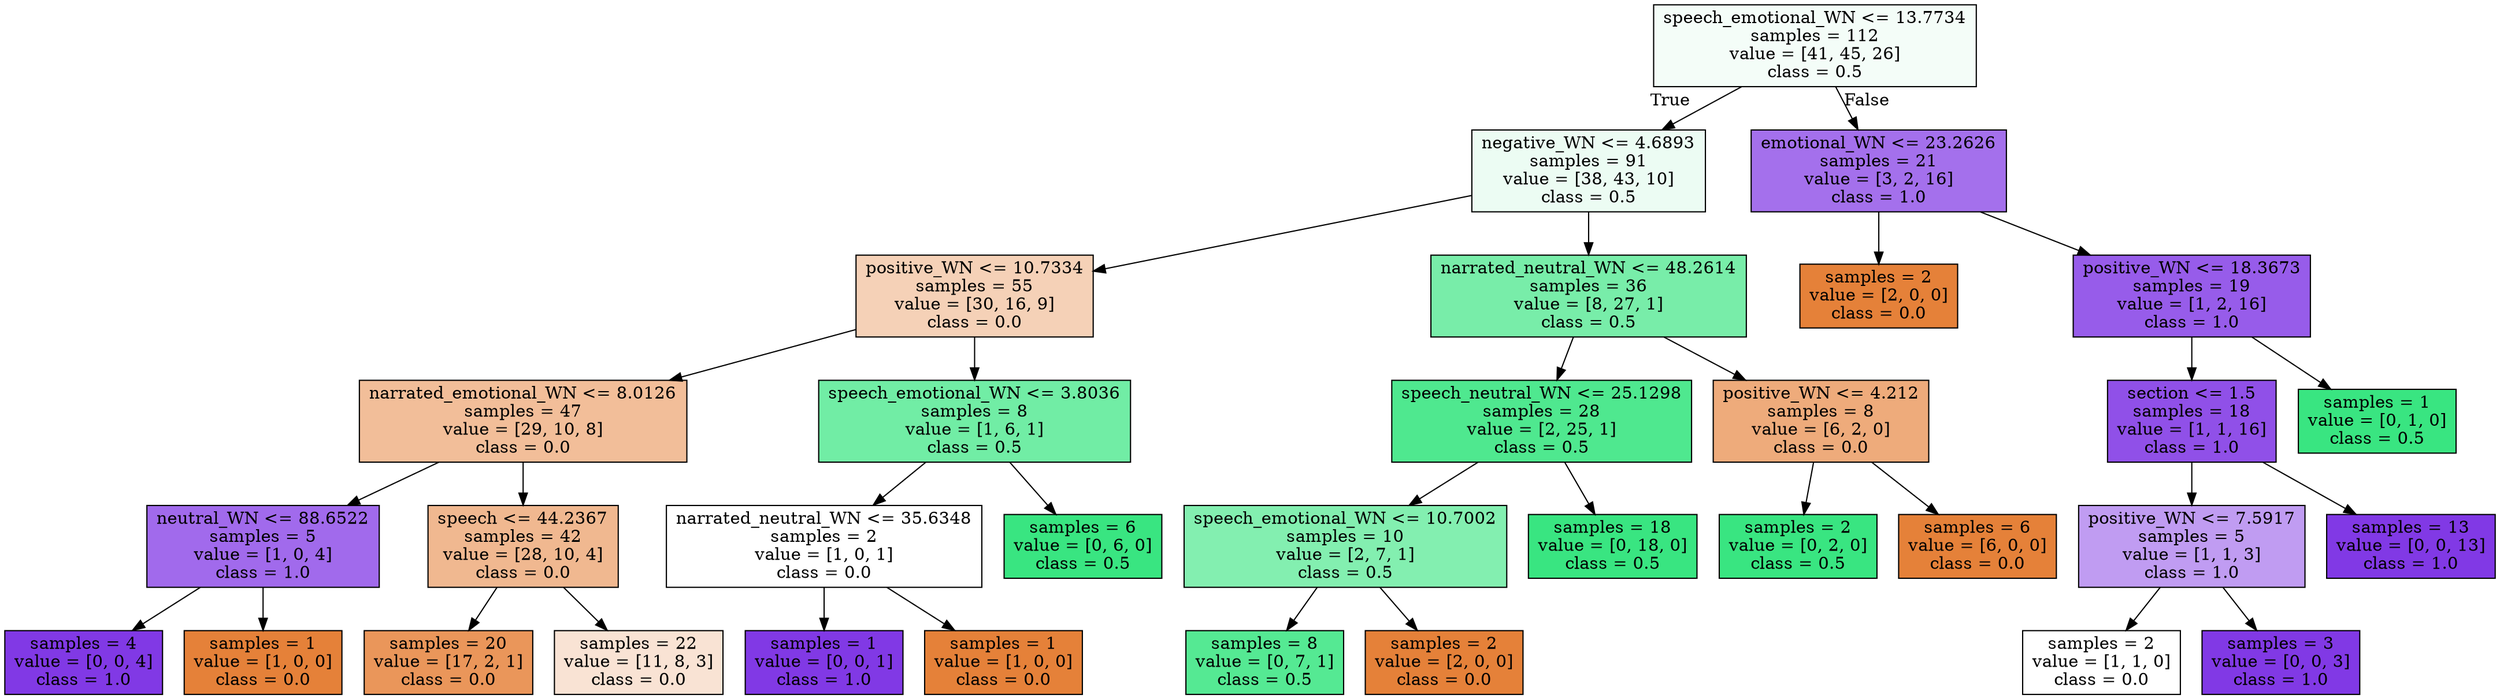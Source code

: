 digraph Tree {
node [shape=box, style="filled", color="black"] ;
0 [label="speech_emotional_WN <= 13.7734\nsamples = 112\nvalue = [41, 45, 26]\nclass = 0.5", fillcolor="#39e5810e"] ;
1 [label="negative_WN <= 4.6893\nsamples = 91\nvalue = [38, 43, 10]\nclass = 0.5", fillcolor="#39e58118"] ;
0 -> 1 [labeldistance=2.5, labelangle=45, headlabel="True"] ;
2 [label="positive_WN <= 10.7334\nsamples = 55\nvalue = [30, 16, 9]\nclass = 0.0", fillcolor="#e581395c"] ;
1 -> 2 ;
3 [label="narrated_emotional_WN <= 8.0126\nsamples = 47\nvalue = [29, 10, 8]\nclass = 0.0", fillcolor="#e5813983"] ;
2 -> 3 ;
4 [label="neutral_WN <= 88.6522\nsamples = 5\nvalue = [1, 0, 4]\nclass = 1.0", fillcolor="#8139e5bf"] ;
3 -> 4 ;
5 [label="samples = 4\nvalue = [0, 0, 4]\nclass = 1.0", fillcolor="#8139e5ff"] ;
4 -> 5 ;
6 [label="samples = 1\nvalue = [1, 0, 0]\nclass = 0.0", fillcolor="#e58139ff"] ;
4 -> 6 ;
7 [label="speech <= 44.2367\nsamples = 42\nvalue = [28, 10, 4]\nclass = 0.0", fillcolor="#e581398f"] ;
3 -> 7 ;
8 [label="samples = 20\nvalue = [17, 2, 1]\nclass = 0.0", fillcolor="#e58139d4"] ;
7 -> 8 ;
9 [label="samples = 22\nvalue = [11, 8, 3]\nclass = 0.0", fillcolor="#e5813937"] ;
7 -> 9 ;
10 [label="speech_emotional_WN <= 3.8036\nsamples = 8\nvalue = [1, 6, 1]\nclass = 0.5", fillcolor="#39e581b6"] ;
2 -> 10 ;
11 [label="narrated_neutral_WN <= 35.6348\nsamples = 2\nvalue = [1, 0, 1]\nclass = 0.0", fillcolor="#e5813900"] ;
10 -> 11 ;
12 [label="samples = 1\nvalue = [0, 0, 1]\nclass = 1.0", fillcolor="#8139e5ff"] ;
11 -> 12 ;
13 [label="samples = 1\nvalue = [1, 0, 0]\nclass = 0.0", fillcolor="#e58139ff"] ;
11 -> 13 ;
14 [label="samples = 6\nvalue = [0, 6, 0]\nclass = 0.5", fillcolor="#39e581ff"] ;
10 -> 14 ;
15 [label="narrated_neutral_WN <= 48.2614\nsamples = 36\nvalue = [8, 27, 1]\nclass = 0.5", fillcolor="#39e581ad"] ;
1 -> 15 ;
16 [label="speech_neutral_WN <= 25.1298\nsamples = 28\nvalue = [2, 25, 1]\nclass = 0.5", fillcolor="#39e581e2"] ;
15 -> 16 ;
17 [label="speech_emotional_WN <= 10.7002\nsamples = 10\nvalue = [2, 7, 1]\nclass = 0.5", fillcolor="#39e5819f"] ;
16 -> 17 ;
18 [label="samples = 8\nvalue = [0, 7, 1]\nclass = 0.5", fillcolor="#39e581db"] ;
17 -> 18 ;
19 [label="samples = 2\nvalue = [2, 0, 0]\nclass = 0.0", fillcolor="#e58139ff"] ;
17 -> 19 ;
20 [label="samples = 18\nvalue = [0, 18, 0]\nclass = 0.5", fillcolor="#39e581ff"] ;
16 -> 20 ;
21 [label="positive_WN <= 4.212\nsamples = 8\nvalue = [6, 2, 0]\nclass = 0.0", fillcolor="#e58139aa"] ;
15 -> 21 ;
22 [label="samples = 2\nvalue = [0, 2, 0]\nclass = 0.5", fillcolor="#39e581ff"] ;
21 -> 22 ;
23 [label="samples = 6\nvalue = [6, 0, 0]\nclass = 0.0", fillcolor="#e58139ff"] ;
21 -> 23 ;
24 [label="emotional_WN <= 23.2626\nsamples = 21\nvalue = [3, 2, 16]\nclass = 1.0", fillcolor="#8139e5b8"] ;
0 -> 24 [labeldistance=2.5, labelangle=-45, headlabel="False"] ;
25 [label="samples = 2\nvalue = [2, 0, 0]\nclass = 0.0", fillcolor="#e58139ff"] ;
24 -> 25 ;
26 [label="positive_WN <= 18.3673\nsamples = 19\nvalue = [1, 2, 16]\nclass = 1.0", fillcolor="#8139e5d2"] ;
24 -> 26 ;
27 [label="section <= 1.5\nsamples = 18\nvalue = [1, 1, 16]\nclass = 1.0", fillcolor="#8139e5e1"] ;
26 -> 27 ;
28 [label="positive_WN <= 7.5917\nsamples = 5\nvalue = [1, 1, 3]\nclass = 1.0", fillcolor="#8139e57f"] ;
27 -> 28 ;
29 [label="samples = 2\nvalue = [1, 1, 0]\nclass = 0.0", fillcolor="#e5813900"] ;
28 -> 29 ;
30 [label="samples = 3\nvalue = [0, 0, 3]\nclass = 1.0", fillcolor="#8139e5ff"] ;
28 -> 30 ;
31 [label="samples = 13\nvalue = [0, 0, 13]\nclass = 1.0", fillcolor="#8139e5ff"] ;
27 -> 31 ;
32 [label="samples = 1\nvalue = [0, 1, 0]\nclass = 0.5", fillcolor="#39e581ff"] ;
26 -> 32 ;
}
